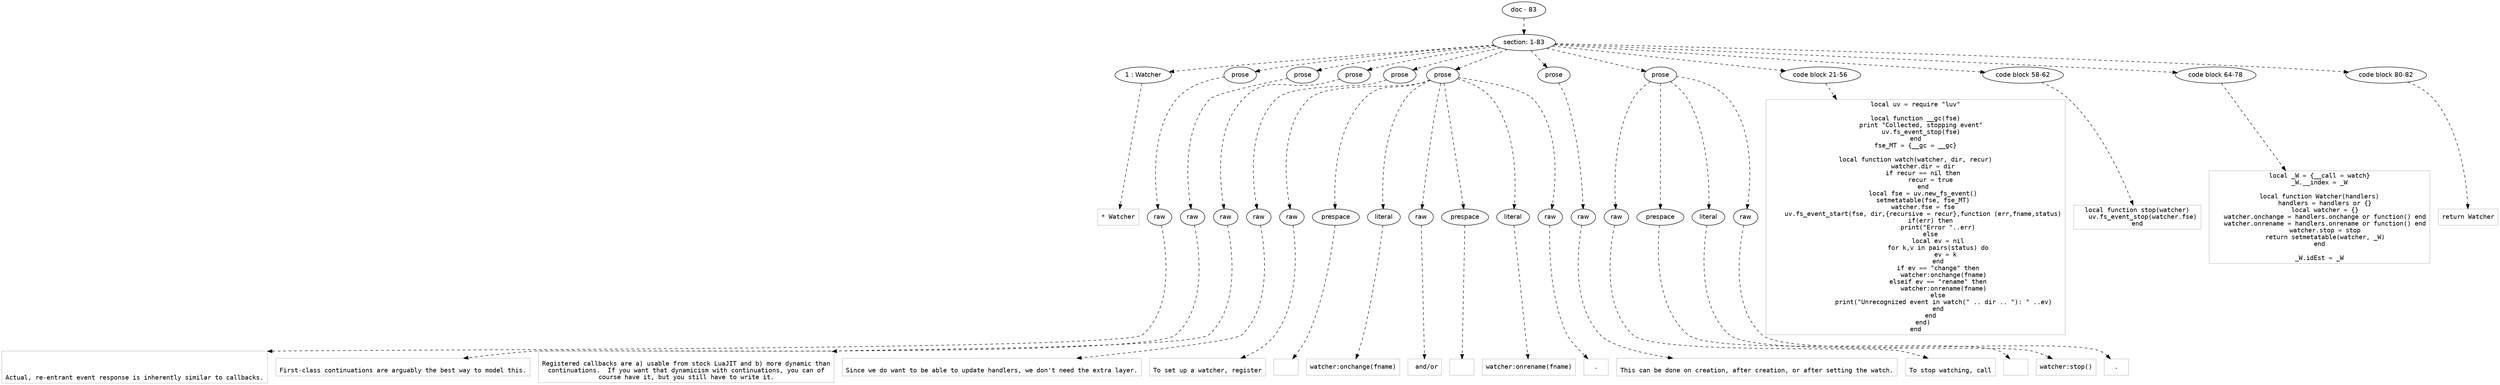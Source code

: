 digraph lpegNode {

node [fontname=Helvetica]
edge [style=dashed]

doc_0 [label="doc - 83"]


doc_0 -> { section_1}
{rank=same; section_1}

section_1 [label="section: 1-83"]


// END RANK doc_0

section_1 -> { header_2 prose_3 prose_4 prose_5 prose_6 prose_7 prose_8 prose_9 codeblock_10 codeblock_11 codeblock_12 codeblock_13}
{rank=same; header_2 prose_3 prose_4 prose_5 prose_6 prose_7 prose_8 prose_9 codeblock_10 codeblock_11 codeblock_12 codeblock_13}

header_2 [label="1 : Watcher"]

prose_3 [label="prose"]

prose_4 [label="prose"]

prose_5 [label="prose"]

prose_6 [label="prose"]

prose_7 [label="prose"]

prose_8 [label="prose"]

prose_9 [label="prose"]

codeblock_10 [label="code block 21-56"]

codeblock_11 [label="code block 58-62"]

codeblock_12 [label="code block 64-78"]

codeblock_13 [label="code block 80-82"]


// END RANK section_1

header_2 -> leaf_14
leaf_14  [color=Gray,shape=rectangle,fontname=Inconsolata,label="* Watcher"]
// END RANK header_2

prose_3 -> { raw_15}
{rank=same; raw_15}

raw_15 [label="raw"]


// END RANK prose_3

raw_15 -> leaf_16
leaf_16  [color=Gray,shape=rectangle,fontname=Inconsolata,label="


Actual, re-entrant event response is inherently similar to callbacks.
"]
// END RANK raw_15

prose_4 -> { raw_17}
{rank=same; raw_17}

raw_17 [label="raw"]


// END RANK prose_4

raw_17 -> leaf_18
leaf_18  [color=Gray,shape=rectangle,fontname=Inconsolata,label="
First-class continuations are arguably the best way to model this.
"]
// END RANK raw_17

prose_5 -> { raw_19}
{rank=same; raw_19}

raw_19 [label="raw"]


// END RANK prose_5

raw_19 -> leaf_20
leaf_20  [color=Gray,shape=rectangle,fontname=Inconsolata,label="
Registered callbacks are a) usable from stock LuaJIT and b) more dynamic than
continuations.  If you want that dynamicism with continuations, you can of
course have it, but you still have to write it.
"]
// END RANK raw_19

prose_6 -> { raw_21}
{rank=same; raw_21}

raw_21 [label="raw"]


// END RANK prose_6

raw_21 -> leaf_22
leaf_22  [color=Gray,shape=rectangle,fontname=Inconsolata,label="
Since we do want to be able to update handlers, we don't need the extra layer.
"]
// END RANK raw_21

prose_7 -> { raw_23 prespace_24 literal_25 raw_26 prespace_27 literal_28 raw_29}
{rank=same; raw_23 prespace_24 literal_25 raw_26 prespace_27 literal_28 raw_29}

raw_23 [label="raw"]

prespace_24 [label="prespace"]

literal_25 [label="literal"]

raw_26 [label="raw"]

prespace_27 [label="prespace"]

literal_28 [label="literal"]

raw_29 [label="raw"]


// END RANK prose_7

raw_23 -> leaf_30
leaf_30  [color=Gray,shape=rectangle,fontname=Inconsolata,label="
To set up a watcher, register"]
// END RANK raw_23

prespace_24 -> leaf_31
leaf_31  [color=Gray,shape=rectangle,fontname=Inconsolata,label=" "]
// END RANK prespace_24

literal_25 -> leaf_32
leaf_32  [color=Gray,shape=rectangle,fontname=Inconsolata,label="watcher:onchange(fname)"]
// END RANK literal_25

raw_26 -> leaf_33
leaf_33  [color=Gray,shape=rectangle,fontname=Inconsolata,label=" and/or"]
// END RANK raw_26

prespace_27 -> leaf_34
leaf_34  [color=Gray,shape=rectangle,fontname=Inconsolata,label=""]
// END RANK prespace_27

literal_28 -> leaf_35
leaf_35  [color=Gray,shape=rectangle,fontname=Inconsolata,label="watcher:onrename(fname)"]
// END RANK literal_28

raw_29 -> leaf_36
leaf_36  [color=Gray,shape=rectangle,fontname=Inconsolata,label=".
"]
// END RANK raw_29

prose_8 -> { raw_37}
{rank=same; raw_37}

raw_37 [label="raw"]


// END RANK prose_8

raw_37 -> leaf_38
leaf_38  [color=Gray,shape=rectangle,fontname=Inconsolata,label="
This can be done on creation, after creation, or after setting the watch.
"]
// END RANK raw_37

prose_9 -> { raw_39 prespace_40 literal_41 raw_42}
{rank=same; raw_39 prespace_40 literal_41 raw_42}

raw_39 [label="raw"]

prespace_40 [label="prespace"]

literal_41 [label="literal"]

raw_42 [label="raw"]


// END RANK prose_9

raw_39 -> leaf_43
leaf_43  [color=Gray,shape=rectangle,fontname=Inconsolata,label="
To stop watching, call"]
// END RANK raw_39

prespace_40 -> leaf_44
leaf_44  [color=Gray,shape=rectangle,fontname=Inconsolata,label=" "]
// END RANK prespace_40

literal_41 -> leaf_45
leaf_45  [color=Gray,shape=rectangle,fontname=Inconsolata,label="watcher:stop()"]
// END RANK literal_41

raw_42 -> leaf_46
leaf_46  [color=Gray,shape=rectangle,fontname=Inconsolata,label=".
"]
// END RANK raw_42

codeblock_10 -> leaf_47
leaf_47  [color=Gray,shape=rectangle,fontname=Inconsolata,label="local uv = require \"luv\"

local function __gc(fse)
   print \"Collected, stopping event\"
   uv.fs_event_stop(fse)
end
fse_MT = {__gc = __gc}

local function watch(watcher, dir, recur)
    watcher.dir = dir
    if recur == nil then
        recur = true
    end
    local fse = uv.new_fs_event()
    setmetatable(fse, fse_MT)
    watcher.fse = fse
    uv.fs_event_start(fse, dir,{recursive = recur},function (err,fname,status)
        if(err) then
            print(\"Error \"..err)
        else
            local ev = nil
            for k,v in pairs(status) do
                ev = k
            end
            if ev == \"change\" then
               watcher:onchange(fname)
            elseif ev == \"rename\" then
               watcher:onrename(fname)
            else
               print(\"Unrecognized event in watch(\" .. dir .. \"): \" ..ev)
            end
        end
    end)
end"]
// END RANK codeblock_10

codeblock_11 -> leaf_48
leaf_48  [color=Gray,shape=rectangle,fontname=Inconsolata,label="local function stop(watcher)
   uv.fs_event_stop(watcher.fse)
end"]
// END RANK codeblock_11

codeblock_12 -> leaf_49
leaf_49  [color=Gray,shape=rectangle,fontname=Inconsolata,label="local _W = {__call = watch}
_W.__index = _W

local function Watcher(handlers)
   handlers = handlers or {}
   local watcher = {}
   watcher.onchange = handlers.onchange or function() end
   watcher.onrename = handlers.onrename or function() end
   watcher.stop = stop
   return setmetatable(watcher, _W)
end

_W.idEst = _W"]
// END RANK codeblock_12

codeblock_13 -> leaf_50
leaf_50  [color=Gray,shape=rectangle,fontname=Inconsolata,label="return Watcher"]
// END RANK codeblock_13


}

